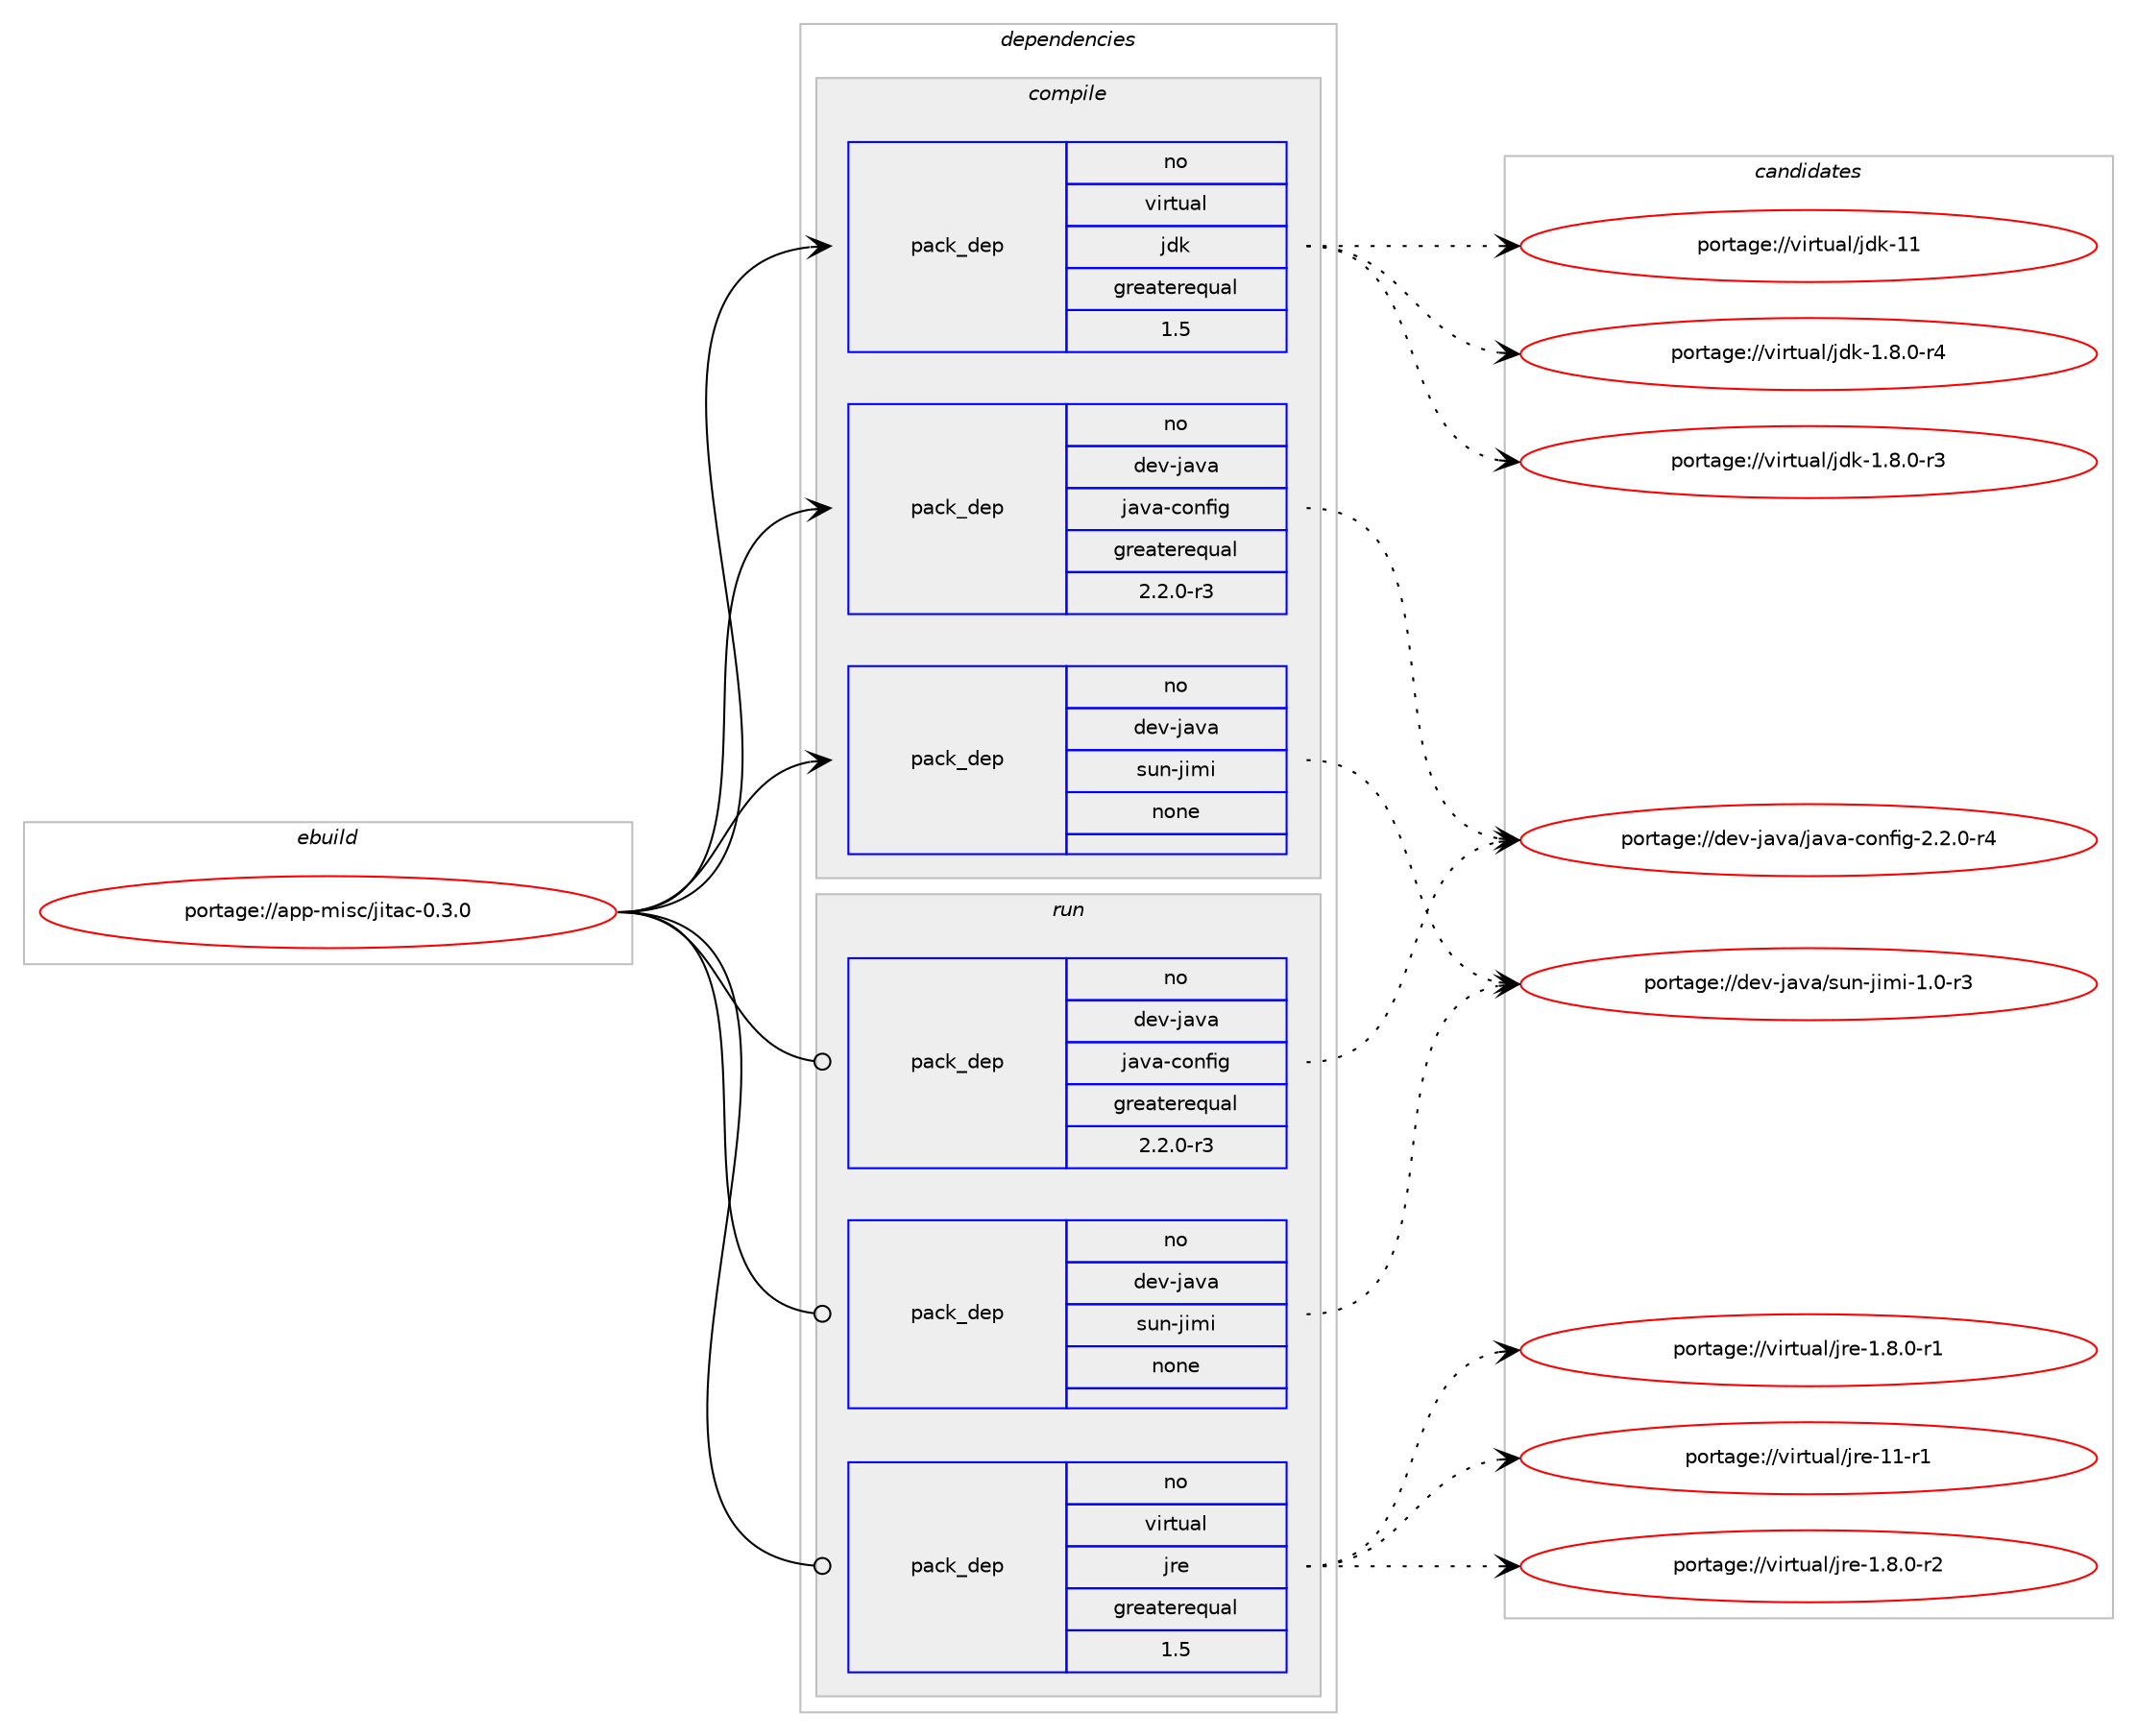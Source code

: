digraph prolog {

# *************
# Graph options
# *************

newrank=true;
concentrate=true;
compound=true;
graph [rankdir=LR,fontname=Helvetica,fontsize=10,ranksep=1.5];#, ranksep=2.5, nodesep=0.2];
edge  [arrowhead=vee];
node  [fontname=Helvetica,fontsize=10];

# **********
# The ebuild
# **********

subgraph cluster_leftcol {
color=gray;
rank=same;
label=<<i>ebuild</i>>;
id [label="portage://app-misc/jitac-0.3.0", color=red, width=4, href="../app-misc/jitac-0.3.0.svg"];
}

# ****************
# The dependencies
# ****************

subgraph cluster_midcol {
color=gray;
label=<<i>dependencies</i>>;
subgraph cluster_compile {
fillcolor="#eeeeee";
style=filled;
label=<<i>compile</i>>;
subgraph pack460304 {
dependency611800 [label=<<TABLE BORDER="0" CELLBORDER="1" CELLSPACING="0" CELLPADDING="4" WIDTH="220"><TR><TD ROWSPAN="6" CELLPADDING="30">pack_dep</TD></TR><TR><TD WIDTH="110">no</TD></TR><TR><TD>dev-java</TD></TR><TR><TD>java-config</TD></TR><TR><TD>greaterequal</TD></TR><TR><TD>2.2.0-r3</TD></TR></TABLE>>, shape=none, color=blue];
}
id:e -> dependency611800:w [weight=20,style="solid",arrowhead="vee"];
subgraph pack460305 {
dependency611801 [label=<<TABLE BORDER="0" CELLBORDER="1" CELLSPACING="0" CELLPADDING="4" WIDTH="220"><TR><TD ROWSPAN="6" CELLPADDING="30">pack_dep</TD></TR><TR><TD WIDTH="110">no</TD></TR><TR><TD>dev-java</TD></TR><TR><TD>sun-jimi</TD></TR><TR><TD>none</TD></TR><TR><TD></TD></TR></TABLE>>, shape=none, color=blue];
}
id:e -> dependency611801:w [weight=20,style="solid",arrowhead="vee"];
subgraph pack460306 {
dependency611802 [label=<<TABLE BORDER="0" CELLBORDER="1" CELLSPACING="0" CELLPADDING="4" WIDTH="220"><TR><TD ROWSPAN="6" CELLPADDING="30">pack_dep</TD></TR><TR><TD WIDTH="110">no</TD></TR><TR><TD>virtual</TD></TR><TR><TD>jdk</TD></TR><TR><TD>greaterequal</TD></TR><TR><TD>1.5</TD></TR></TABLE>>, shape=none, color=blue];
}
id:e -> dependency611802:w [weight=20,style="solid",arrowhead="vee"];
}
subgraph cluster_compileandrun {
fillcolor="#eeeeee";
style=filled;
label=<<i>compile and run</i>>;
}
subgraph cluster_run {
fillcolor="#eeeeee";
style=filled;
label=<<i>run</i>>;
subgraph pack460307 {
dependency611803 [label=<<TABLE BORDER="0" CELLBORDER="1" CELLSPACING="0" CELLPADDING="4" WIDTH="220"><TR><TD ROWSPAN="6" CELLPADDING="30">pack_dep</TD></TR><TR><TD WIDTH="110">no</TD></TR><TR><TD>dev-java</TD></TR><TR><TD>java-config</TD></TR><TR><TD>greaterequal</TD></TR><TR><TD>2.2.0-r3</TD></TR></TABLE>>, shape=none, color=blue];
}
id:e -> dependency611803:w [weight=20,style="solid",arrowhead="odot"];
subgraph pack460308 {
dependency611804 [label=<<TABLE BORDER="0" CELLBORDER="1" CELLSPACING="0" CELLPADDING="4" WIDTH="220"><TR><TD ROWSPAN="6" CELLPADDING="30">pack_dep</TD></TR><TR><TD WIDTH="110">no</TD></TR><TR><TD>dev-java</TD></TR><TR><TD>sun-jimi</TD></TR><TR><TD>none</TD></TR><TR><TD></TD></TR></TABLE>>, shape=none, color=blue];
}
id:e -> dependency611804:w [weight=20,style="solid",arrowhead="odot"];
subgraph pack460309 {
dependency611805 [label=<<TABLE BORDER="0" CELLBORDER="1" CELLSPACING="0" CELLPADDING="4" WIDTH="220"><TR><TD ROWSPAN="6" CELLPADDING="30">pack_dep</TD></TR><TR><TD WIDTH="110">no</TD></TR><TR><TD>virtual</TD></TR><TR><TD>jre</TD></TR><TR><TD>greaterequal</TD></TR><TR><TD>1.5</TD></TR></TABLE>>, shape=none, color=blue];
}
id:e -> dependency611805:w [weight=20,style="solid",arrowhead="odot"];
}
}

# **************
# The candidates
# **************

subgraph cluster_choices {
rank=same;
color=gray;
label=<<i>candidates</i>>;

subgraph choice460304 {
color=black;
nodesep=1;
choice10010111845106971189747106971189745991111101021051034550465046484511452 [label="portage://dev-java/java-config-2.2.0-r4", color=red, width=4,href="../dev-java/java-config-2.2.0-r4.svg"];
dependency611800:e -> choice10010111845106971189747106971189745991111101021051034550465046484511452:w [style=dotted,weight="100"];
}
subgraph choice460305 {
color=black;
nodesep=1;
choice1001011184510697118974711511711045106105109105454946484511451 [label="portage://dev-java/sun-jimi-1.0-r3", color=red, width=4,href="../dev-java/sun-jimi-1.0-r3.svg"];
dependency611801:e -> choice1001011184510697118974711511711045106105109105454946484511451:w [style=dotted,weight="100"];
}
subgraph choice460306 {
color=black;
nodesep=1;
choice1181051141161179710847106100107454949 [label="portage://virtual/jdk-11", color=red, width=4,href="../virtual/jdk-11.svg"];
choice11810511411611797108471061001074549465646484511452 [label="portage://virtual/jdk-1.8.0-r4", color=red, width=4,href="../virtual/jdk-1.8.0-r4.svg"];
choice11810511411611797108471061001074549465646484511451 [label="portage://virtual/jdk-1.8.0-r3", color=red, width=4,href="../virtual/jdk-1.8.0-r3.svg"];
dependency611802:e -> choice1181051141161179710847106100107454949:w [style=dotted,weight="100"];
dependency611802:e -> choice11810511411611797108471061001074549465646484511452:w [style=dotted,weight="100"];
dependency611802:e -> choice11810511411611797108471061001074549465646484511451:w [style=dotted,weight="100"];
}
subgraph choice460307 {
color=black;
nodesep=1;
choice10010111845106971189747106971189745991111101021051034550465046484511452 [label="portage://dev-java/java-config-2.2.0-r4", color=red, width=4,href="../dev-java/java-config-2.2.0-r4.svg"];
dependency611803:e -> choice10010111845106971189747106971189745991111101021051034550465046484511452:w [style=dotted,weight="100"];
}
subgraph choice460308 {
color=black;
nodesep=1;
choice1001011184510697118974711511711045106105109105454946484511451 [label="portage://dev-java/sun-jimi-1.0-r3", color=red, width=4,href="../dev-java/sun-jimi-1.0-r3.svg"];
dependency611804:e -> choice1001011184510697118974711511711045106105109105454946484511451:w [style=dotted,weight="100"];
}
subgraph choice460309 {
color=black;
nodesep=1;
choice11810511411611797108471061141014549494511449 [label="portage://virtual/jre-11-r1", color=red, width=4,href="../virtual/jre-11-r1.svg"];
choice11810511411611797108471061141014549465646484511450 [label="portage://virtual/jre-1.8.0-r2", color=red, width=4,href="../virtual/jre-1.8.0-r2.svg"];
choice11810511411611797108471061141014549465646484511449 [label="portage://virtual/jre-1.8.0-r1", color=red, width=4,href="../virtual/jre-1.8.0-r1.svg"];
dependency611805:e -> choice11810511411611797108471061141014549494511449:w [style=dotted,weight="100"];
dependency611805:e -> choice11810511411611797108471061141014549465646484511450:w [style=dotted,weight="100"];
dependency611805:e -> choice11810511411611797108471061141014549465646484511449:w [style=dotted,weight="100"];
}
}

}

